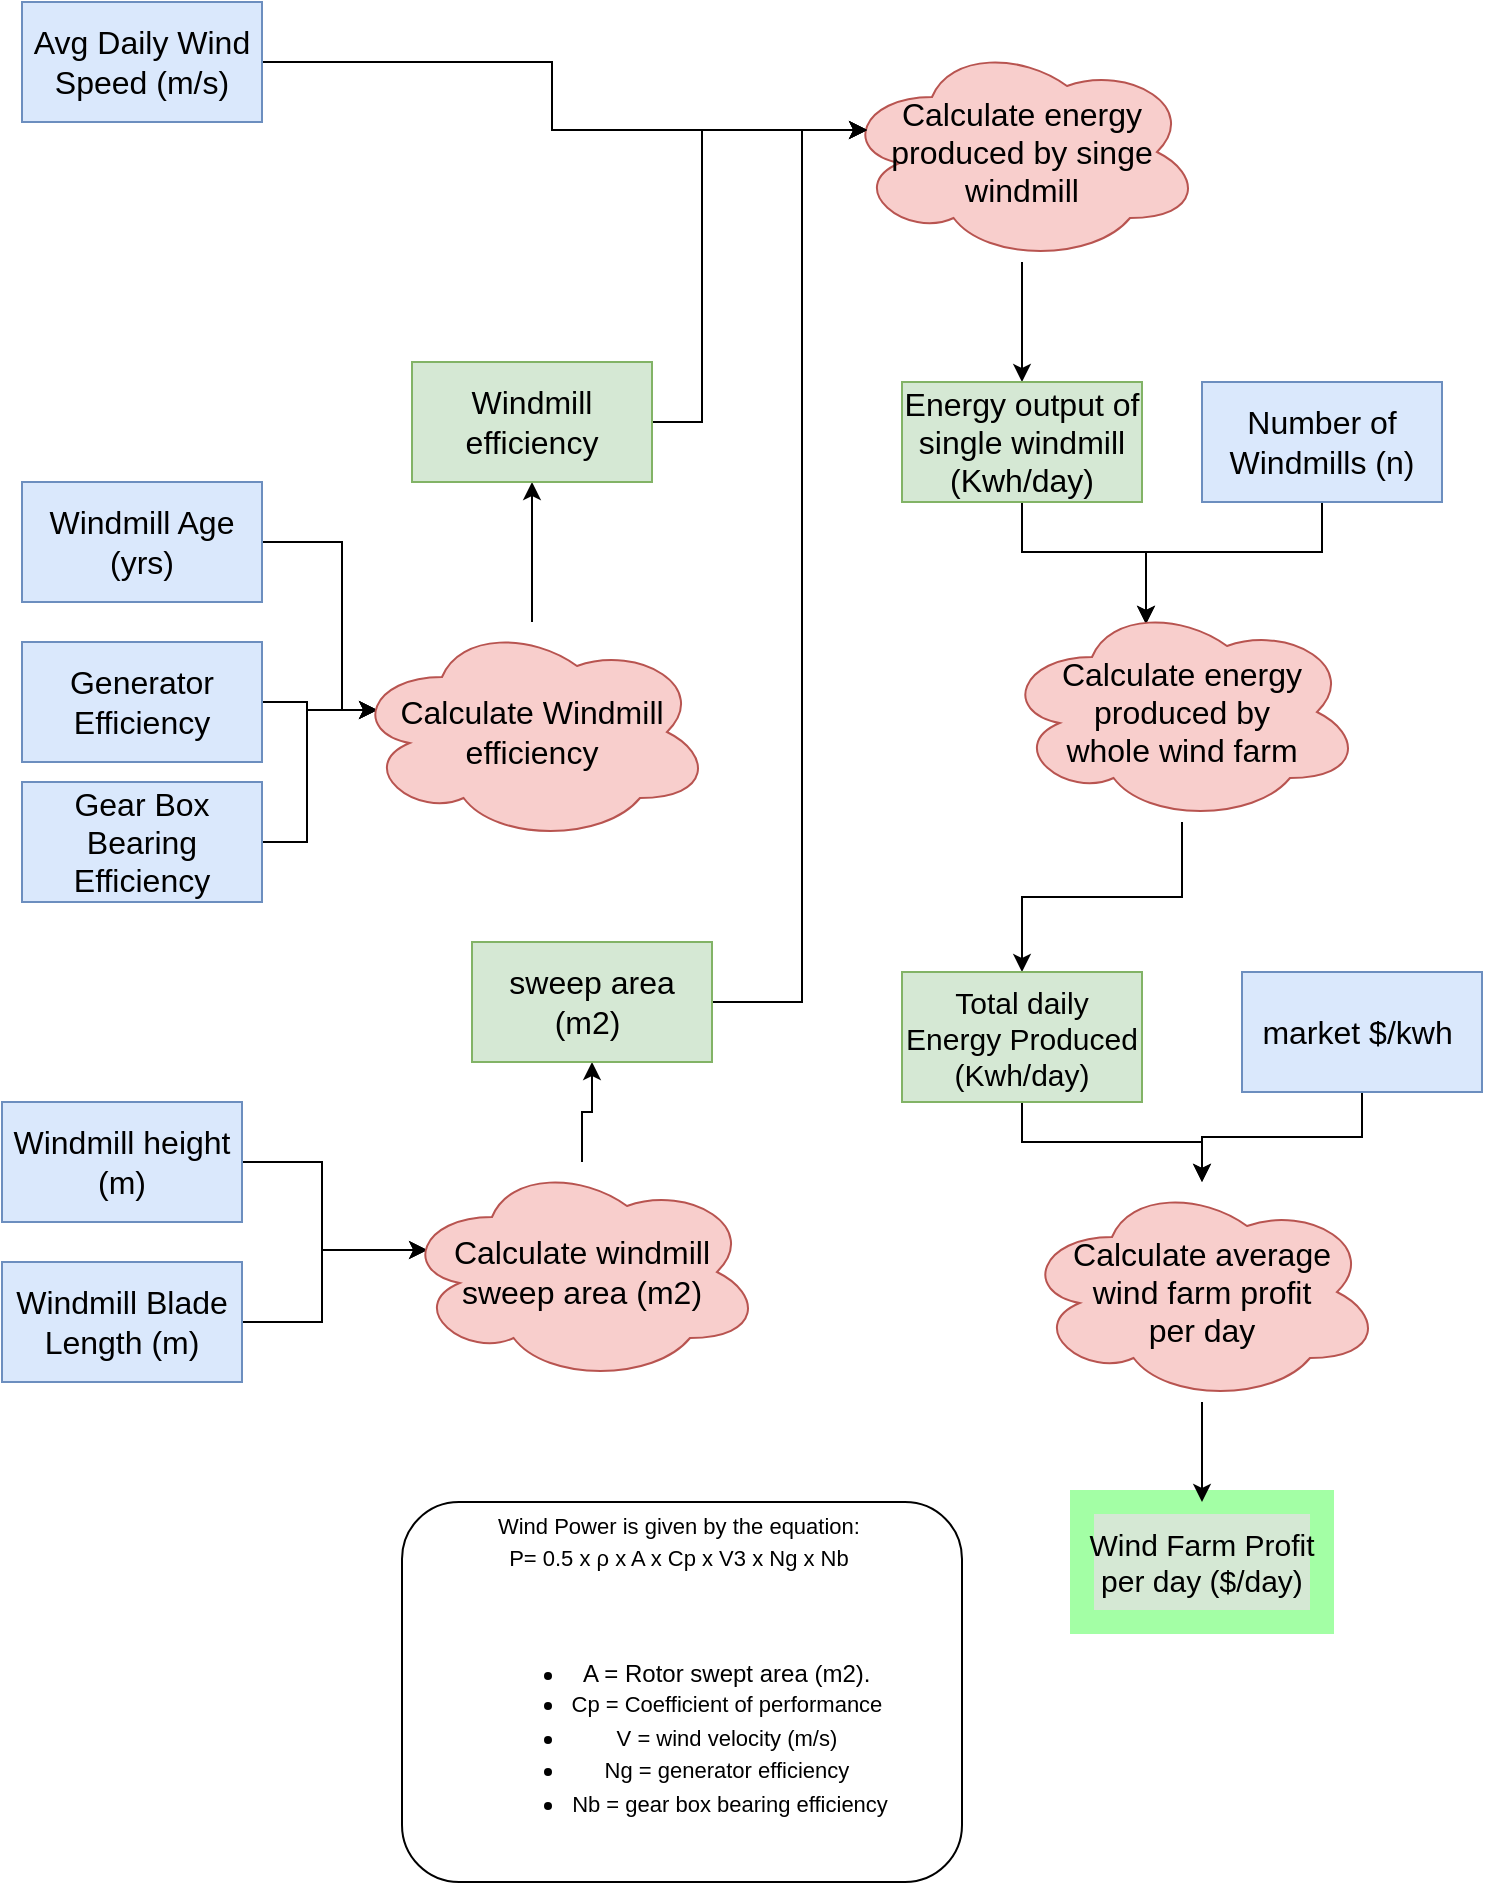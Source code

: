 <mxfile version="20.8.20" type="google"><diagram name="Page-1" id="O_8f5SmfOxjwSfKS-6dh"><mxGraphModel grid="1" page="1" gridSize="10" guides="1" tooltips="1" connect="1" arrows="1" fold="1" pageScale="1" pageWidth="850" pageHeight="1100" math="0" shadow="0"><root><mxCell id="0"/><mxCell id="1" parent="0"/><mxCell id="8p0bQr-lZNhKmbrU8edO-35" style="edgeStyle=orthogonalEdgeStyle;rounded=0;orthogonalLoop=1;jettySize=auto;html=1;entryX=0.07;entryY=0.4;entryDx=0;entryDy=0;entryPerimeter=0;" edge="1" parent="1" source="0v05RiTBvCJLR3TRW61N-1" target="8p0bQr-lZNhKmbrU8edO-5"><mxGeometry relative="1" as="geometry"/></mxCell><mxCell id="0v05RiTBvCJLR3TRW61N-1" value="Avg Daily Wind Speed (m/s)" style="rounded=0;whiteSpace=wrap;html=1;fontSize=16;fillColor=#dae8fc;strokeColor=#6c8ebf;" vertex="1" parent="1"><mxGeometry x="80" y="130" width="120" height="60" as="geometry"/></mxCell><mxCell id="9zWWevOYGkaJ5FtUpjE5-40" style="edgeStyle=orthogonalEdgeStyle;rounded=0;orthogonalLoop=1;jettySize=auto;html=1;entryX=0.4;entryY=0.1;entryDx=0;entryDy=0;entryPerimeter=0;" edge="1" parent="1" source="roL-5KhRgbEDXlaR87-c-1" target="9zWWevOYGkaJ5FtUpjE5-38"><mxGeometry relative="1" as="geometry"/></mxCell><mxCell id="roL-5KhRgbEDXlaR87-c-1" value="Number of Windmills (n)" style="rounded=0;whiteSpace=wrap;html=1;fontSize=16;fillColor=#dae8fc;strokeColor=#6c8ebf;" vertex="1" parent="1"><mxGeometry x="670" y="320" width="120" height="60" as="geometry"/></mxCell><mxCell id="roL-5KhRgbEDXlaR87-c-7" style="edgeStyle=orthogonalEdgeStyle;rounded=0;orthogonalLoop=1;jettySize=auto;html=1;entryX=0.07;entryY=0.4;entryDx=0;entryDy=0;entryPerimeter=0;" edge="1" parent="1" source="roL-5KhRgbEDXlaR87-c-2" target="0v05RiTBvCJLR3TRW61N-2"><mxGeometry relative="1" as="geometry"/></mxCell><mxCell id="roL-5KhRgbEDXlaR87-c-2" value="Windmill height (m)" style="rounded=0;whiteSpace=wrap;html=1;fontSize=16;fillColor=#dae8fc;strokeColor=#6c8ebf;" vertex="1" parent="1"><mxGeometry x="70" y="680" width="120" height="60" as="geometry"/></mxCell><mxCell id="roL-5KhRgbEDXlaR87-c-8" style="edgeStyle=orthogonalEdgeStyle;rounded=0;orthogonalLoop=1;jettySize=auto;html=1;entryX=0.07;entryY=0.4;entryDx=0;entryDy=0;entryPerimeter=0;" edge="1" parent="1" source="roL-5KhRgbEDXlaR87-c-3" target="0v05RiTBvCJLR3TRW61N-2"><mxGeometry relative="1" as="geometry"/></mxCell><mxCell id="roL-5KhRgbEDXlaR87-c-3" value="Windmill Blade Length (m)" style="rounded=0;whiteSpace=wrap;html=1;fontSize=16;fillColor=#dae8fc;strokeColor=#6c8ebf;" vertex="1" parent="1"><mxGeometry x="70" y="760" width="120" height="60" as="geometry"/></mxCell><mxCell id="9zWWevOYGkaJ5FtUpjE5-9" style="edgeStyle=orthogonalEdgeStyle;rounded=0;orthogonalLoop=1;jettySize=auto;html=1;entryX=0.07;entryY=0.4;entryDx=0;entryDy=0;entryPerimeter=0;" edge="1" parent="1" source="roL-5KhRgbEDXlaR87-c-4" target="roL-5KhRgbEDXlaR87-c-11"><mxGeometry relative="1" as="geometry"><Array as="points"><mxPoint x="240" y="400"/><mxPoint x="240" y="484"/></Array></mxGeometry></mxCell><mxCell id="roL-5KhRgbEDXlaR87-c-4" value="Windmill Age (yrs)" style="rounded=0;whiteSpace=wrap;html=1;fontSize=16;fillColor=#dae8fc;strokeColor=#6c8ebf;" vertex="1" parent="1"><mxGeometry x="80" y="370" width="120" height="60" as="geometry"/></mxCell><mxCell id="9zWWevOYGkaJ5FtUpjE5-17" style="edgeStyle=orthogonalEdgeStyle;rounded=0;orthogonalLoop=1;jettySize=auto;html=1;" edge="1" parent="1" source="0v05RiTBvCJLR3TRW61N-2" target="9zWWevOYGkaJ5FtUpjE5-12"><mxGeometry relative="1" as="geometry"/></mxCell><mxCell id="0v05RiTBvCJLR3TRW61N-2" value="Calculate windmill &lt;br&gt;sweep area (m2)" style="ellipse;shape=cloud;whiteSpace=wrap;html=1;fontSize=16;fillColor=#f8cecc;strokeColor=#b85450;" vertex="1" parent="1"><mxGeometry x="270" y="710" width="180" height="110" as="geometry"/></mxCell><mxCell id="9zWWevOYGkaJ5FtUpjE5-10" style="edgeStyle=orthogonalEdgeStyle;rounded=0;orthogonalLoop=1;jettySize=auto;html=1;entryX=0.07;entryY=0.4;entryDx=0;entryDy=0;entryPerimeter=0;" edge="1" parent="1" source="0v05RiTBvCJLR3TRW61N-11" target="roL-5KhRgbEDXlaR87-c-11"><mxGeometry relative="1" as="geometry"/></mxCell><mxCell id="0v05RiTBvCJLR3TRW61N-11" value="Generator Efficiency" style="rounded=0;whiteSpace=wrap;html=1;fontSize=16;fillColor=#dae8fc;strokeColor=#6c8ebf;" vertex="1" parent="1"><mxGeometry x="80" y="450" width="120" height="60" as="geometry"/></mxCell><mxCell id="9zWWevOYGkaJ5FtUpjE5-14" style="edgeStyle=orthogonalEdgeStyle;rounded=0;orthogonalLoop=1;jettySize=auto;html=1;entryX=0.07;entryY=0.4;entryDx=0;entryDy=0;entryPerimeter=0;" edge="1" parent="1" source="0v05RiTBvCJLR3TRW61N-12" target="roL-5KhRgbEDXlaR87-c-11"><mxGeometry relative="1" as="geometry"/></mxCell><mxCell id="0v05RiTBvCJLR3TRW61N-12" value="Gear Box Bearing Efficiency" style="rounded=0;whiteSpace=wrap;html=1;fontSize=16;fillColor=#dae8fc;strokeColor=#6c8ebf;" vertex="1" parent="1"><mxGeometry x="80" y="520" width="120" height="60" as="geometry"/></mxCell><mxCell id="9zWWevOYGkaJ5FtUpjE5-20" style="edgeStyle=orthogonalEdgeStyle;rounded=0;orthogonalLoop=1;jettySize=auto;html=1;" edge="1" parent="1" source="roL-5KhRgbEDXlaR87-c-11" target="9zWWevOYGkaJ5FtUpjE5-19"><mxGeometry relative="1" as="geometry"/></mxCell><mxCell id="roL-5KhRgbEDXlaR87-c-11" value="Calculate Windmill efficiency" style="ellipse;shape=cloud;whiteSpace=wrap;html=1;fontSize=16;fillColor=#f8cecc;strokeColor=#b85450;" vertex="1" parent="1"><mxGeometry x="245" y="440" width="180" height="110" as="geometry"/></mxCell><mxCell id="9zWWevOYGkaJ5FtUpjE5-25" style="edgeStyle=orthogonalEdgeStyle;rounded=0;orthogonalLoop=1;jettySize=auto;html=1;entryX=0.5;entryY=0;entryDx=0;entryDy=0;" edge="1" parent="1" source="8p0bQr-lZNhKmbrU8edO-5" target="9zWWevOYGkaJ5FtUpjE5-24"><mxGeometry relative="1" as="geometry"/></mxCell><mxCell id="8p0bQr-lZNhKmbrU8edO-5" value="Calculate energy produced by singe windmill" style="ellipse;shape=cloud;whiteSpace=wrap;html=1;fontSize=16;fillColor=#f8cecc;strokeColor=#b85450;" vertex="1" parent="1"><mxGeometry x="490" y="150" width="180" height="110" as="geometry"/></mxCell><mxCell id="8p0bQr-lZNhKmbrU8edO-38" value="&lt;p style=&quot;line-height: 1.38; margin-top: 0pt; margin-bottom: 0pt; font-size: 11px;&quot; dir=&quot;ltr&quot;&gt;&lt;font style=&quot;font-size: 11px;&quot;&gt;Wind Power is given by the equation:&amp;nbsp;&lt;/font&gt;&lt;/p&gt;&lt;font style=&quot;border-color: var(--border-color); font-size: 11px;&quot;&gt;P= 0.5 x ρ x A x Cp x V3 x Ng x Nb&amp;nbsp;&lt;/font&gt;&lt;p style=&quot;border-color: var(--border-color);&quot;&gt;&lt;/p&gt;&lt;span style=&quot;border-color: var(--border-color); font-variant-numeric: normal; font-variant-east-asian: normal; background-color: transparent; font-family: Arial; vertical-align: baseline;&quot;&gt;&lt;/span&gt;&lt;p style=&quot;line-height: 1.38; margin-top: 0pt; margin-bottom: 0pt; font-size: 11px;&quot; dir=&quot;ltr&quot;&gt;&lt;font style=&quot;font-size: 11px;&quot;&gt;&amp;nbsp;&lt;/font&gt;&lt;/p&gt;&lt;p style=&quot;line-height: 1.38; margin-top: 0pt; margin-bottom: 0pt;&quot; dir=&quot;ltr&quot;&gt;&lt;font style=&quot;font-size: 11px;&quot;&gt;&lt;br&gt;&lt;/font&gt;&lt;/p&gt;&lt;p style=&quot;line-height:1.38;margin-top:0pt;margin-bottom:0pt;&quot; dir=&quot;ltr&quot;&gt;&lt;/p&gt;&lt;ul style=&quot;margin-top:0;margin-bottom:0;padding-inline-start:48px;&quot;&gt;&lt;li aria-level=&quot;1&quot; style=&quot;list-style-type: disc; font-family: Arial; background-color: transparent; font-variant-numeric: normal; font-variant-east-asian: normal; vertical-align: baseline;&quot; dir=&quot;ltr&quot;&gt;A = Rotor swept area (m2).&amp;nbsp;&lt;p role=&quot;presentation&quot; style=&quot;line-height:1.38;margin-top:0pt;margin-bottom:0pt;&quot; dir=&quot;ltr&quot;&gt;&lt;/p&gt;&lt;/li&gt;&lt;li aria-level=&quot;1&quot; style=&quot;list-style-type: disc; font-family: Arial; background-color: transparent; font-variant-numeric: normal; font-variant-east-asian: normal; vertical-align: baseline;&quot; dir=&quot;ltr&quot;&gt;&lt;p role=&quot;presentation&quot; style=&quot;line-height:1.38;margin-top:0pt;margin-bottom:0pt;&quot; dir=&quot;ltr&quot;&gt;&lt;span style=&quot;background-color: transparent; font-variant-numeric: normal; font-variant-east-asian: normal; vertical-align: baseline;&quot;&gt;&lt;font style=&quot;font-size: 11px;&quot;&gt;Cp = Coefficient of performance&amp;nbsp;&lt;/font&gt;&lt;/span&gt;&lt;/p&gt;&lt;/li&gt;&lt;li aria-level=&quot;1&quot; style=&quot;list-style-type: disc; font-family: Arial; background-color: transparent; font-variant-numeric: normal; font-variant-east-asian: normal; vertical-align: baseline;&quot; dir=&quot;ltr&quot;&gt;&lt;p role=&quot;presentation&quot; style=&quot;line-height:1.38;margin-top:0pt;margin-bottom:0pt;&quot; dir=&quot;ltr&quot;&gt;&lt;span style=&quot;background-color: transparent; font-variant-numeric: normal; font-variant-east-asian: normal; vertical-align: baseline;&quot;&gt;&lt;font style=&quot;font-size: 11px;&quot;&gt;V = wind velocity (m/s)&amp;nbsp;&lt;/font&gt;&lt;/span&gt;&lt;/p&gt;&lt;/li&gt;&lt;li aria-level=&quot;1&quot; style=&quot;list-style-type: disc; font-family: Arial; background-color: transparent; font-variant-numeric: normal; font-variant-east-asian: normal; vertical-align: baseline;&quot; dir=&quot;ltr&quot;&gt;&lt;p role=&quot;presentation&quot; style=&quot;line-height:1.38;margin-top:0pt;margin-bottom:0pt;&quot; dir=&quot;ltr&quot;&gt;&lt;span style=&quot;background-color: transparent; font-variant-numeric: normal; font-variant-east-asian: normal; vertical-align: baseline;&quot;&gt;&lt;font style=&quot;font-size: 11px;&quot;&gt;Ng = generator efficiency&amp;nbsp;&lt;/font&gt;&lt;/span&gt;&lt;/p&gt;&lt;/li&gt;&lt;li aria-level=&quot;1&quot; style=&quot;list-style-type: disc; font-family: Arial; background-color: transparent; font-variant-numeric: normal; font-variant-east-asian: normal; vertical-align: baseline;&quot; dir=&quot;ltr&quot;&gt;&lt;p role=&quot;presentation&quot; style=&quot;line-height:1.38;margin-top:0pt;margin-bottom:0pt;&quot; dir=&quot;ltr&quot;&gt;&lt;span style=&quot;background-color: transparent; font-variant-numeric: normal; font-variant-east-asian: normal; vertical-align: baseline;&quot;&gt;&lt;font style=&quot;font-size: 11px;&quot;&gt;Nb = gear box bearing efficiency&lt;/font&gt;&lt;/span&gt;&lt;/p&gt;&lt;/li&gt;&lt;/ul&gt;&lt;br&gt;&lt;p&gt;&lt;/p&gt;&lt;font style=&quot;font-size: 11px;&quot;&gt;&lt;span id=&quot;docs-internal-guid-fce3b2b5-7fff-5d2a-cd3f-8f5319906ea2&quot;&gt;&lt;/span&gt;&lt;/font&gt;" style="rounded=1;whiteSpace=wrap;html=1;align=center;" vertex="1" parent="1"><mxGeometry x="270" y="880" width="280" height="190" as="geometry"/></mxCell><mxCell id="9zWWevOYGkaJ5FtUpjE5-48" style="edgeStyle=orthogonalEdgeStyle;rounded=0;orthogonalLoop=1;jettySize=auto;html=1;fontSize=15;" edge="1" parent="1" source="9zWWevOYGkaJ5FtUpjE5-6" target="9zWWevOYGkaJ5FtUpjE5-44"><mxGeometry relative="1" as="geometry"/></mxCell><mxCell id="9zWWevOYGkaJ5FtUpjE5-6" value="market $/kwh&amp;nbsp;" style="rounded=0;whiteSpace=wrap;html=1;fontSize=16;fillColor=#dae8fc;strokeColor=#6c8ebf;" vertex="1" parent="1"><mxGeometry x="690" y="615" width="120" height="60" as="geometry"/></mxCell><mxCell id="9zWWevOYGkaJ5FtUpjE5-35" style="edgeStyle=orthogonalEdgeStyle;rounded=0;orthogonalLoop=1;jettySize=auto;html=1;entryX=0.07;entryY=0.4;entryDx=0;entryDy=0;entryPerimeter=0;" edge="1" parent="1" source="9zWWevOYGkaJ5FtUpjE5-12" target="8p0bQr-lZNhKmbrU8edO-5"><mxGeometry relative="1" as="geometry"><Array as="points"><mxPoint x="470" y="630"/><mxPoint x="470" y="194"/></Array></mxGeometry></mxCell><mxCell id="9zWWevOYGkaJ5FtUpjE5-12" value="&lt;span style=&quot;font-size: 16px;&quot;&gt;sweep area (m2)&amp;nbsp;&lt;/span&gt;" style="rounded=0;whiteSpace=wrap;html=1;fillColor=#d5e8d4;strokeColor=#82b366;" vertex="1" parent="1"><mxGeometry x="305" y="600" width="120" height="60" as="geometry"/></mxCell><mxCell id="9zWWevOYGkaJ5FtUpjE5-34" style="edgeStyle=orthogonalEdgeStyle;rounded=0;orthogonalLoop=1;jettySize=auto;html=1;entryX=0.07;entryY=0.4;entryDx=0;entryDy=0;entryPerimeter=0;" edge="1" parent="1" source="9zWWevOYGkaJ5FtUpjE5-19" target="8p0bQr-lZNhKmbrU8edO-5"><mxGeometry relative="1" as="geometry"><Array as="points"><mxPoint x="420" y="340"/><mxPoint x="420" y="194"/></Array></mxGeometry></mxCell><mxCell id="9zWWevOYGkaJ5FtUpjE5-19" value="&lt;span style=&quot;font-size: 16px;&quot;&gt;Windmill efficiency&lt;/span&gt;" style="rounded=0;whiteSpace=wrap;html=1;fillColor=#d5e8d4;strokeColor=#82b366;" vertex="1" parent="1"><mxGeometry x="275" y="310" width="120" height="60" as="geometry"/></mxCell><mxCell id="9zWWevOYGkaJ5FtUpjE5-39" style="edgeStyle=orthogonalEdgeStyle;rounded=0;orthogonalLoop=1;jettySize=auto;html=1;entryX=0.4;entryY=0.1;entryDx=0;entryDy=0;entryPerimeter=0;" edge="1" parent="1" source="9zWWevOYGkaJ5FtUpjE5-24" target="9zWWevOYGkaJ5FtUpjE5-38"><mxGeometry relative="1" as="geometry"/></mxCell><mxCell id="9zWWevOYGkaJ5FtUpjE5-24" value="&lt;span style=&quot;font-size: 16px;&quot;&gt;Energy output of single windmill (Kwh/day)&lt;/span&gt;" style="rounded=0;whiteSpace=wrap;html=1;fillColor=#d5e8d4;strokeColor=#82b366;" vertex="1" parent="1"><mxGeometry x="520" y="320" width="120" height="60" as="geometry"/></mxCell><mxCell id="9zWWevOYGkaJ5FtUpjE5-42" style="edgeStyle=orthogonalEdgeStyle;rounded=0;orthogonalLoop=1;jettySize=auto;html=1;entryX=0.5;entryY=0;entryDx=0;entryDy=0;fontSize=15;" edge="1" parent="1" source="9zWWevOYGkaJ5FtUpjE5-38" target="9zWWevOYGkaJ5FtUpjE5-41"><mxGeometry relative="1" as="geometry"/></mxCell><mxCell id="9zWWevOYGkaJ5FtUpjE5-38" value="Calculate energy produced by &lt;br&gt;whole wind farm" style="ellipse;shape=cloud;whiteSpace=wrap;html=1;fontSize=16;fillColor=#f8cecc;strokeColor=#b85450;" vertex="1" parent="1"><mxGeometry x="570" y="430" width="180" height="110" as="geometry"/></mxCell><mxCell id="9zWWevOYGkaJ5FtUpjE5-47" style="edgeStyle=orthogonalEdgeStyle;rounded=0;orthogonalLoop=1;jettySize=auto;html=1;fontSize=15;" edge="1" parent="1" source="9zWWevOYGkaJ5FtUpjE5-41" target="9zWWevOYGkaJ5FtUpjE5-44"><mxGeometry relative="1" as="geometry"/></mxCell><mxCell id="9zWWevOYGkaJ5FtUpjE5-41" value="&lt;font style=&quot;font-size: 15px;&quot;&gt;Total daily Energy Produced (Kwh/day)&lt;/font&gt;" style="rounded=0;whiteSpace=wrap;html=1;fillColor=#d5e8d4;strokeColor=#82b366;" vertex="1" parent="1"><mxGeometry x="520" y="615" width="120" height="65" as="geometry"/></mxCell><mxCell id="9zWWevOYGkaJ5FtUpjE5-43" value="&lt;font style=&quot;font-size: 15px;&quot;&gt;Wind Farm Profit per day ($/day)&lt;/font&gt;" style="rounded=0;whiteSpace=wrap;html=1;fillColor=#d5e8d4;strokeColor=#a3ffa5;strokeWidth=12;" vertex="1" parent="1"><mxGeometry x="610" y="880" width="120" height="60" as="geometry"/></mxCell><mxCell id="9zWWevOYGkaJ5FtUpjE5-49" style="edgeStyle=orthogonalEdgeStyle;rounded=0;orthogonalLoop=1;jettySize=auto;html=1;fontSize=15;" edge="1" parent="1" source="9zWWevOYGkaJ5FtUpjE5-44" target="9zWWevOYGkaJ5FtUpjE5-43"><mxGeometry relative="1" as="geometry"/></mxCell><mxCell id="9zWWevOYGkaJ5FtUpjE5-44" value="Calculate average &lt;br&gt;wind farm profit &lt;br&gt;per day" style="ellipse;shape=cloud;whiteSpace=wrap;html=1;fontSize=16;fillColor=#f8cecc;strokeColor=#b85450;" vertex="1" parent="1"><mxGeometry x="580" y="720" width="180" height="110" as="geometry"/></mxCell></root></mxGraphModel></diagram></mxfile>